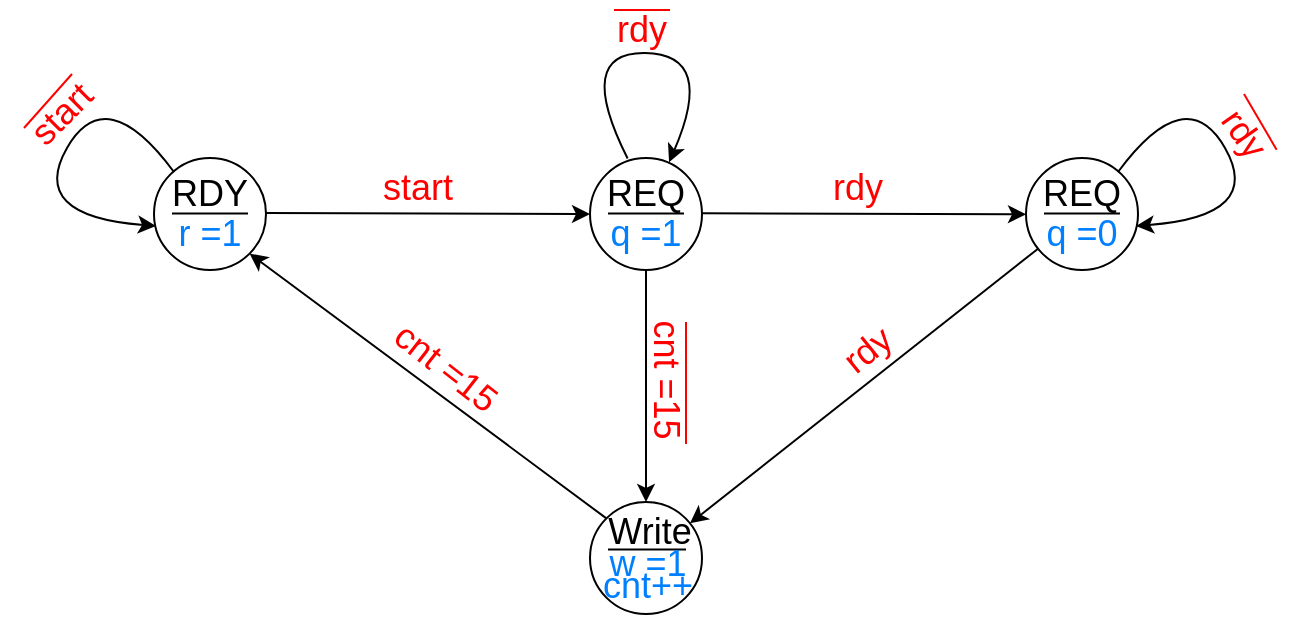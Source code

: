 <mxfile version="18.1.3" type="device"><diagram id="g-_dbs3pfNwbfbdQQNWr" name="Page-1"><mxGraphModel dx="267" dy="539" grid="0" gridSize="10" guides="1" tooltips="1" connect="1" arrows="1" fold="1" page="1" pageScale="1" pageWidth="827" pageHeight="1169" math="0" shadow="0"><root><mxCell id="0"/><mxCell id="1" parent="0"/><mxCell id="1yHpru1cXOXdhxwiCRlw-34" value="" style="ellipse;whiteSpace=wrap;html=1;aspect=fixed;" parent="1" vertex="1"><mxGeometry x="1177" y="546" width="56" height="56" as="geometry"/></mxCell><mxCell id="1yHpru1cXOXdhxwiCRlw-35" value="" style="ellipse;whiteSpace=wrap;html=1;aspect=fixed;" parent="1" vertex="1"><mxGeometry x="1395" y="546" width="56" height="56" as="geometry"/></mxCell><mxCell id="1yHpru1cXOXdhxwiCRlw-36" value="" style="ellipse;whiteSpace=wrap;html=1;aspect=fixed;" parent="1" vertex="1"><mxGeometry x="959" y="546" width="56" height="56" as="geometry"/></mxCell><mxCell id="1yHpru1cXOXdhxwiCRlw-38" value="" style="ellipse;whiteSpace=wrap;html=1;aspect=fixed;" parent="1" vertex="1"><mxGeometry x="1177" y="718" width="56" height="56" as="geometry"/></mxCell><mxCell id="1yHpru1cXOXdhxwiCRlw-39" value="" style="endArrow=none;html=1;rounded=0;exitX=0;exitY=0.5;exitDx=0;exitDy=0;entryX=1;entryY=0.5;entryDx=0;entryDy=0;endFill=0;startArrow=classic;startFill=1;" parent="1" source="1yHpru1cXOXdhxwiCRlw-34" edge="1"><mxGeometry width="50" height="50" relative="1" as="geometry"><mxPoint x="1164.5" y="573.5" as="sourcePoint"/><mxPoint x="1015" y="573.5" as="targetPoint"/></mxGeometry></mxCell><mxCell id="1yHpru1cXOXdhxwiCRlw-40" value="" style="endArrow=none;html=1;rounded=0;exitX=0;exitY=0.5;exitDx=0;exitDy=0;entryX=1;entryY=0.5;entryDx=0;entryDy=0;endFill=0;startArrow=classic;startFill=1;" parent="1" edge="1"><mxGeometry width="50" height="50" relative="1" as="geometry"><mxPoint x="1395.0" y="574.16" as="sourcePoint"/><mxPoint x="1233" y="573.66" as="targetPoint"/></mxGeometry></mxCell><mxCell id="1yHpru1cXOXdhxwiCRlw-41" value="" style="endArrow=none;html=1;rounded=0;exitX=0.5;exitY=0;exitDx=0;exitDy=0;entryX=0.5;entryY=1;entryDx=0;entryDy=0;endFill=0;startArrow=classic;startFill=1;" parent="1" source="1yHpru1cXOXdhxwiCRlw-38" target="1yHpru1cXOXdhxwiCRlw-34" edge="1"><mxGeometry width="50" height="50" relative="1" as="geometry"><mxPoint x="1395.0" y="674.5" as="sourcePoint"/><mxPoint x="1233" y="674" as="targetPoint"/></mxGeometry></mxCell><mxCell id="1yHpru1cXOXdhxwiCRlw-42" value="" style="endArrow=none;html=1;rounded=0;endFill=0;startArrow=classic;startFill=1;" parent="1" source="1yHpru1cXOXdhxwiCRlw-38" target="1yHpru1cXOXdhxwiCRlw-35" edge="1"><mxGeometry width="50" height="50" relative="1" as="geometry"><mxPoint x="1306" y="718" as="sourcePoint"/><mxPoint x="1306" y="602.0" as="targetPoint"/></mxGeometry></mxCell><mxCell id="1yHpru1cXOXdhxwiCRlw-43" value="" style="endArrow=none;html=1;rounded=0;endFill=0;startArrow=classic;startFill=1;entryX=0;entryY=0;entryDx=0;entryDy=0;exitX=1;exitY=1;exitDx=0;exitDy=0;" parent="1" source="1yHpru1cXOXdhxwiCRlw-36" target="1yHpru1cXOXdhxwiCRlw-38" edge="1"><mxGeometry width="50" height="50" relative="1" as="geometry"><mxPoint x="992.985" y="741.33" as="sourcePoint"/><mxPoint x="1167.007" y="604.0" as="targetPoint"/></mxGeometry></mxCell><mxCell id="1yHpru1cXOXdhxwiCRlw-44" value="" style="endArrow=classic;html=1;curved=1;" parent="1" edge="1"><mxGeometry width="50" height="50" relative="1" as="geometry"><mxPoint x="1441.0" y="553" as="sourcePoint"/><mxPoint x="1450" y="580" as="targetPoint"/><Array as="points"><mxPoint x="1475" y="507"/><mxPoint x="1514" y="575"/></Array></mxGeometry></mxCell><mxCell id="1yHpru1cXOXdhxwiCRlw-46" value="" style="endArrow=classic;html=1;curved=1;" parent="1" edge="1"><mxGeometry width="50" height="50" relative="1" as="geometry"><mxPoint x="969.0" y="553" as="sourcePoint"/><mxPoint x="960.0" y="580" as="targetPoint"/><Array as="points"><mxPoint x="935.0" y="507"/><mxPoint x="896.0" y="575"/></Array></mxGeometry></mxCell><mxCell id="1yHpru1cXOXdhxwiCRlw-47" value="" style="endArrow=classic;html=1;curved=1;exitX=0.336;exitY=0.005;exitDx=0;exitDy=0;exitPerimeter=0;entryX=0.706;entryY=0.038;entryDx=0;entryDy=0;entryPerimeter=0;" parent="1" source="1yHpru1cXOXdhxwiCRlw-34" target="1yHpru1cXOXdhxwiCRlw-34" edge="1"><mxGeometry width="50" height="50" relative="1" as="geometry"><mxPoint x="1210.0" y="519" as="sourcePoint"/><mxPoint x="1219" y="546.0" as="targetPoint"/><Array as="points"><mxPoint x="1169" y="493"/><mxPoint x="1240" y="494"/></Array></mxGeometry></mxCell><mxCell id="1yHpru1cXOXdhxwiCRlw-48" value="&lt;font color=&quot;#ff0000&quot; style=&quot;font-size: 18px;&quot;&gt;start&lt;/font&gt;" style="text;html=1;strokeColor=none;fillColor=none;align=center;verticalAlign=middle;whiteSpace=wrap;rounded=0;fontSize=14;fontColor=#007FFF;rotation=0;" parent="1" vertex="1"><mxGeometry x="1062.5" y="546" width="56" height="30" as="geometry"/></mxCell><mxCell id="1yHpru1cXOXdhxwiCRlw-49" value="&lt;font color=&quot;#ff0000&quot; style=&quot;font-size: 18px;&quot;&gt;start&lt;/font&gt;" style="text;html=1;strokeColor=none;fillColor=none;align=center;verticalAlign=middle;whiteSpace=wrap;rounded=0;fontSize=14;fontColor=#007FFF;rotation=-45;" parent="1" vertex="1"><mxGeometry x="885" y="509" width="56" height="30" as="geometry"/></mxCell><mxCell id="1yHpru1cXOXdhxwiCRlw-50" value="" style="endArrow=none;html=1;fontSize=18;fontColor=#FF0000;curved=1;strokeColor=#FF0000;" parent="1" edge="1"><mxGeometry width="50" height="50" relative="1" as="geometry"><mxPoint x="918" y="504" as="sourcePoint"/><mxPoint x="894" y="531" as="targetPoint"/></mxGeometry></mxCell><mxCell id="1yHpru1cXOXdhxwiCRlw-52" value="&lt;font style=&quot;font-size: 18px;&quot;&gt;RDY&lt;/font&gt;" style="text;html=1;strokeColor=none;fillColor=none;align=center;verticalAlign=middle;whiteSpace=wrap;rounded=0;fontSize=14;" parent="1" vertex="1"><mxGeometry x="957" y="549" width="60" height="30" as="geometry"/></mxCell><mxCell id="1yHpru1cXOXdhxwiCRlw-53" value="" style="endArrow=none;html=1;fontSize=18;curved=1;" parent="1" edge="1"><mxGeometry width="50" height="50" relative="1" as="geometry"><mxPoint x="968" y="573.71" as="sourcePoint"/><mxPoint x="1006" y="573.71" as="targetPoint"/></mxGeometry></mxCell><mxCell id="1yHpru1cXOXdhxwiCRlw-54" value="&lt;font style=&quot;font-size: 18px;&quot;&gt;r =1&lt;/font&gt;" style="text;html=1;strokeColor=none;fillColor=none;align=center;verticalAlign=middle;whiteSpace=wrap;rounded=0;fontSize=14;fontColor=#007FFF;" parent="1" vertex="1"><mxGeometry x="957" y="569" width="60" height="30" as="geometry"/></mxCell><mxCell id="1yHpru1cXOXdhxwiCRlw-55" value="&lt;font style=&quot;font-size: 18px;&quot;&gt;REQ&lt;/font&gt;" style="text;html=1;strokeColor=none;fillColor=none;align=center;verticalAlign=middle;whiteSpace=wrap;rounded=0;fontSize=14;" parent="1" vertex="1"><mxGeometry x="1175" y="549" width="60" height="30" as="geometry"/></mxCell><mxCell id="1yHpru1cXOXdhxwiCRlw-56" value="" style="endArrow=none;html=1;fontSize=18;curved=1;" parent="1" edge="1"><mxGeometry width="50" height="50" relative="1" as="geometry"><mxPoint x="1186" y="573.71" as="sourcePoint"/><mxPoint x="1224" y="573.71" as="targetPoint"/></mxGeometry></mxCell><mxCell id="1yHpru1cXOXdhxwiCRlw-57" value="&lt;font style=&quot;font-size: 18px;&quot;&gt;q =1&lt;/font&gt;" style="text;html=1;strokeColor=none;fillColor=none;align=center;verticalAlign=middle;whiteSpace=wrap;rounded=0;fontSize=14;fontColor=#007FFF;" parent="1" vertex="1"><mxGeometry x="1175" y="569" width="60" height="30" as="geometry"/></mxCell><mxCell id="1yHpru1cXOXdhxwiCRlw-58" value="&lt;font style=&quot;font-size: 18px;&quot;&gt;REQ&lt;/font&gt;" style="text;html=1;strokeColor=none;fillColor=none;align=center;verticalAlign=middle;whiteSpace=wrap;rounded=0;fontSize=14;" parent="1" vertex="1"><mxGeometry x="1393" y="549" width="60" height="30" as="geometry"/></mxCell><mxCell id="1yHpru1cXOXdhxwiCRlw-59" value="" style="endArrow=none;html=1;fontSize=18;curved=1;" parent="1" edge="1"><mxGeometry width="50" height="50" relative="1" as="geometry"><mxPoint x="1404" y="573.71" as="sourcePoint"/><mxPoint x="1442" y="573.71" as="targetPoint"/></mxGeometry></mxCell><mxCell id="1yHpru1cXOXdhxwiCRlw-60" value="&lt;font style=&quot;font-size: 18px;&quot;&gt;q =0&lt;/font&gt;" style="text;html=1;strokeColor=none;fillColor=none;align=center;verticalAlign=middle;whiteSpace=wrap;rounded=0;fontSize=14;fontColor=#007FFF;" parent="1" vertex="1"><mxGeometry x="1393" y="569" width="60" height="30" as="geometry"/></mxCell><mxCell id="1yHpru1cXOXdhxwiCRlw-61" value="&lt;font style=&quot;font-size: 18px;&quot;&gt;Write&lt;/font&gt;" style="text;html=1;strokeColor=none;fillColor=none;align=center;verticalAlign=middle;whiteSpace=wrap;rounded=0;fontSize=14;" parent="1" vertex="1"><mxGeometry x="1177" y="718" width="60" height="30" as="geometry"/></mxCell><mxCell id="1yHpru1cXOXdhxwiCRlw-62" value="" style="endArrow=none;html=1;fontSize=18;curved=1;" parent="1" edge="1"><mxGeometry width="50" height="50" relative="1" as="geometry"><mxPoint x="1186" y="741.71" as="sourcePoint"/><mxPoint x="1225" y="741.71" as="targetPoint"/></mxGeometry></mxCell><mxCell id="1yHpru1cXOXdhxwiCRlw-63" value="&lt;font style=&quot;font-size: 18px;&quot;&gt;w =1&lt;/font&gt;" style="text;html=1;strokeColor=none;fillColor=none;align=center;verticalAlign=middle;whiteSpace=wrap;rounded=0;fontSize=14;fontColor=#007FFF;" parent="1" vertex="1"><mxGeometry x="1176" y="739" width="60" height="20" as="geometry"/></mxCell><mxCell id="1yHpru1cXOXdhxwiCRlw-64" value="&lt;font color=&quot;#ff0000&quot; style=&quot;font-size: 18px;&quot;&gt;rdy&lt;/font&gt;" style="text;html=1;strokeColor=none;fillColor=none;align=center;verticalAlign=middle;whiteSpace=wrap;rounded=0;fontSize=14;fontColor=#007FFF;rotation=0;" parent="1" vertex="1"><mxGeometry x="1283" y="546" width="56" height="30" as="geometry"/></mxCell><mxCell id="1yHpru1cXOXdhxwiCRlw-65" value="&lt;font color=&quot;#ff0000&quot; style=&quot;font-size: 18px;&quot;&gt;rdy&lt;/font&gt;" style="text;html=1;strokeColor=none;fillColor=none;align=center;verticalAlign=middle;whiteSpace=wrap;rounded=0;fontSize=14;fontColor=#007FFF;rotation=0;" parent="1" vertex="1"><mxGeometry x="1175" y="467" width="56" height="30" as="geometry"/></mxCell><mxCell id="1yHpru1cXOXdhxwiCRlw-66" value="" style="endArrow=none;html=1;fontSize=18;fontColor=#FF0000;curved=1;strokeColor=#FF0000;" parent="1" edge="1"><mxGeometry width="50" height="50" relative="1" as="geometry"><mxPoint x="1189" y="472.0" as="sourcePoint"/><mxPoint x="1217" y="472" as="targetPoint"/></mxGeometry></mxCell><mxCell id="1yHpru1cXOXdhxwiCRlw-67" value="&lt;font color=&quot;#ff0000&quot; style=&quot;font-size: 18px;&quot;&gt;rdy&lt;/font&gt;" style="text;html=1;strokeColor=none;fillColor=none;align=center;verticalAlign=middle;whiteSpace=wrap;rounded=0;fontSize=14;fontColor=#007FFF;rotation=55;" parent="1" vertex="1"><mxGeometry x="1476" y="519" width="56" height="30" as="geometry"/></mxCell><mxCell id="1yHpru1cXOXdhxwiCRlw-68" value="" style="endArrow=none;html=1;fontSize=18;fontColor=#FF0000;curved=1;strokeColor=#FF0000;entryX=0.75;entryY=0;entryDx=0;entryDy=0;" parent="1" edge="1"><mxGeometry width="50" height="50" relative="1" as="geometry"><mxPoint x="1504" y="514" as="sourcePoint"/><mxPoint x="1520.317" y="541.864" as="targetPoint"/></mxGeometry></mxCell><mxCell id="1yHpru1cXOXdhxwiCRlw-69" value="&lt;font color=&quot;#ff0000&quot; style=&quot;font-size: 18px;&quot;&gt;rdy&lt;/font&gt;" style="text;html=1;strokeColor=none;fillColor=none;align=center;verticalAlign=middle;whiteSpace=wrap;rounded=0;fontSize=14;fontColor=#007FFF;rotation=-39;" parent="1" vertex="1"><mxGeometry x="1288" y="627" width="56" height="30" as="geometry"/></mxCell><mxCell id="1yHpru1cXOXdhxwiCRlw-70" value="&lt;font color=&quot;#ff0000&quot; style=&quot;font-size: 18px;&quot;&gt;cnt =15&lt;/font&gt;" style="text;html=1;strokeColor=none;fillColor=none;align=center;verticalAlign=middle;whiteSpace=wrap;rounded=0;fontSize=14;fontColor=#007FFF;rotation=38;" parent="1" vertex="1"><mxGeometry x="1071" y="636" width="68" height="30" as="geometry"/></mxCell><mxCell id="1yHpru1cXOXdhxwiCRlw-71" value="&lt;font color=&quot;#ff0000&quot; style=&quot;font-size: 18px;&quot;&gt;cnt =15&lt;/font&gt;" style="text;html=1;strokeColor=none;fillColor=none;align=center;verticalAlign=middle;whiteSpace=wrap;rounded=0;fontSize=14;fontColor=#007FFF;rotation=90;" parent="1" vertex="1"><mxGeometry x="1181" y="642" width="68" height="30" as="geometry"/></mxCell><mxCell id="1yHpru1cXOXdhxwiCRlw-72" value="" style="endArrow=none;html=1;fontSize=18;fontColor=#FF0000;curved=1;strokeColor=#FF0000;" parent="1" edge="1"><mxGeometry width="50" height="50" relative="1" as="geometry"><mxPoint x="1225" y="628" as="sourcePoint"/><mxPoint x="1225" y="689" as="targetPoint"/></mxGeometry></mxCell><mxCell id="1yHpru1cXOXdhxwiCRlw-73" value="&lt;font style=&quot;font-size: 18px;&quot;&gt;cnt++&lt;/font&gt;" style="text;html=1;strokeColor=none;fillColor=none;align=center;verticalAlign=middle;whiteSpace=wrap;rounded=0;fontSize=14;fontColor=#007FFF;rotation=0;" parent="1" vertex="1"><mxGeometry x="1172" y="750" width="68" height="20" as="geometry"/></mxCell></root></mxGraphModel></diagram></mxfile>